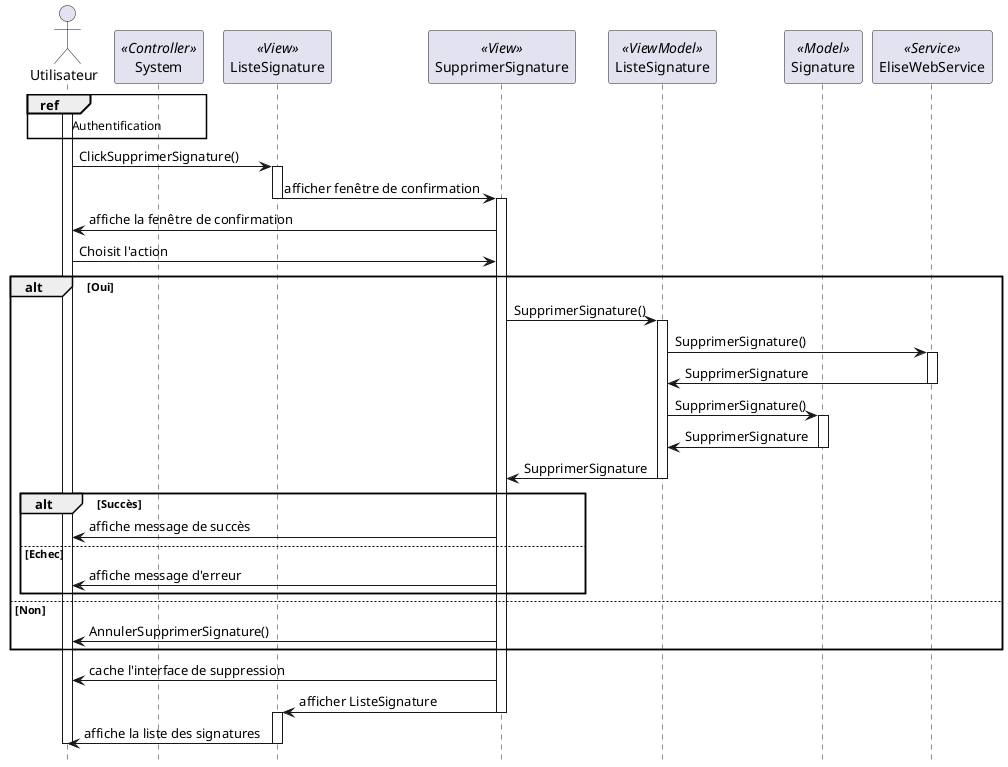 @startuml sequence_delete_signature

hide footbox


actor "Utilisateur" as user
participant "System" as system << Controller >>
participant "ListeSignature" as liste << View >>
participant "SupprimerSignature" as delete << View >>
participant "ListeSignature" as vm << ViewModel >>
participant "Signature" as model << Model >>
participant "EliseWebService" as ws << Service >>


ref over user, system : Authentification
activate user
user -> liste : ClickSupprimerSignature()
activate liste
liste -> delete : afficher fenêtre de confirmation
deactivate liste
activate delete
delete -> user : affiche la fenêtre de confirmation
user -> delete : Choisit l'action
alt Oui
    delete -> vm : SupprimerSignature()
    activate vm
    vm -> ws : SupprimerSignature()
    activate ws
    ws -> vm : SupprimerSignature
    deactivate ws
    vm -> model : SupprimerSignature()
    activate model
    model -> vm : SupprimerSignature
    deactivate model
    vm -> delete : SupprimerSignature
    deactivate vm
    alt Succès
        delete -> user : affiche message de succès
    else Echec
        delete -> user : affiche message d'erreur
    end
else Non
    delete -> user : AnnulerSupprimerSignature()
end
delete -> user : cache l'interface de suppression
delete -> liste : afficher ListeSignature
deactivate delete
activate liste
liste -> user : affiche la liste des signatures
deactivate liste
deactivate user